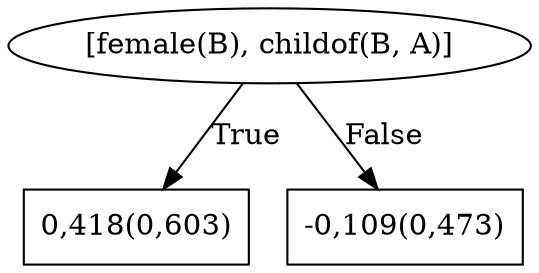 digraph G{ 
1[label = "[female(B), childof(B, A)]"];
1 -> 2[label="True"];
1 -> 3[label="False"];
2[shape = box,label = "0,418(0,603)"];
3[shape = box,label = "-0,109(0,473)"];
}

